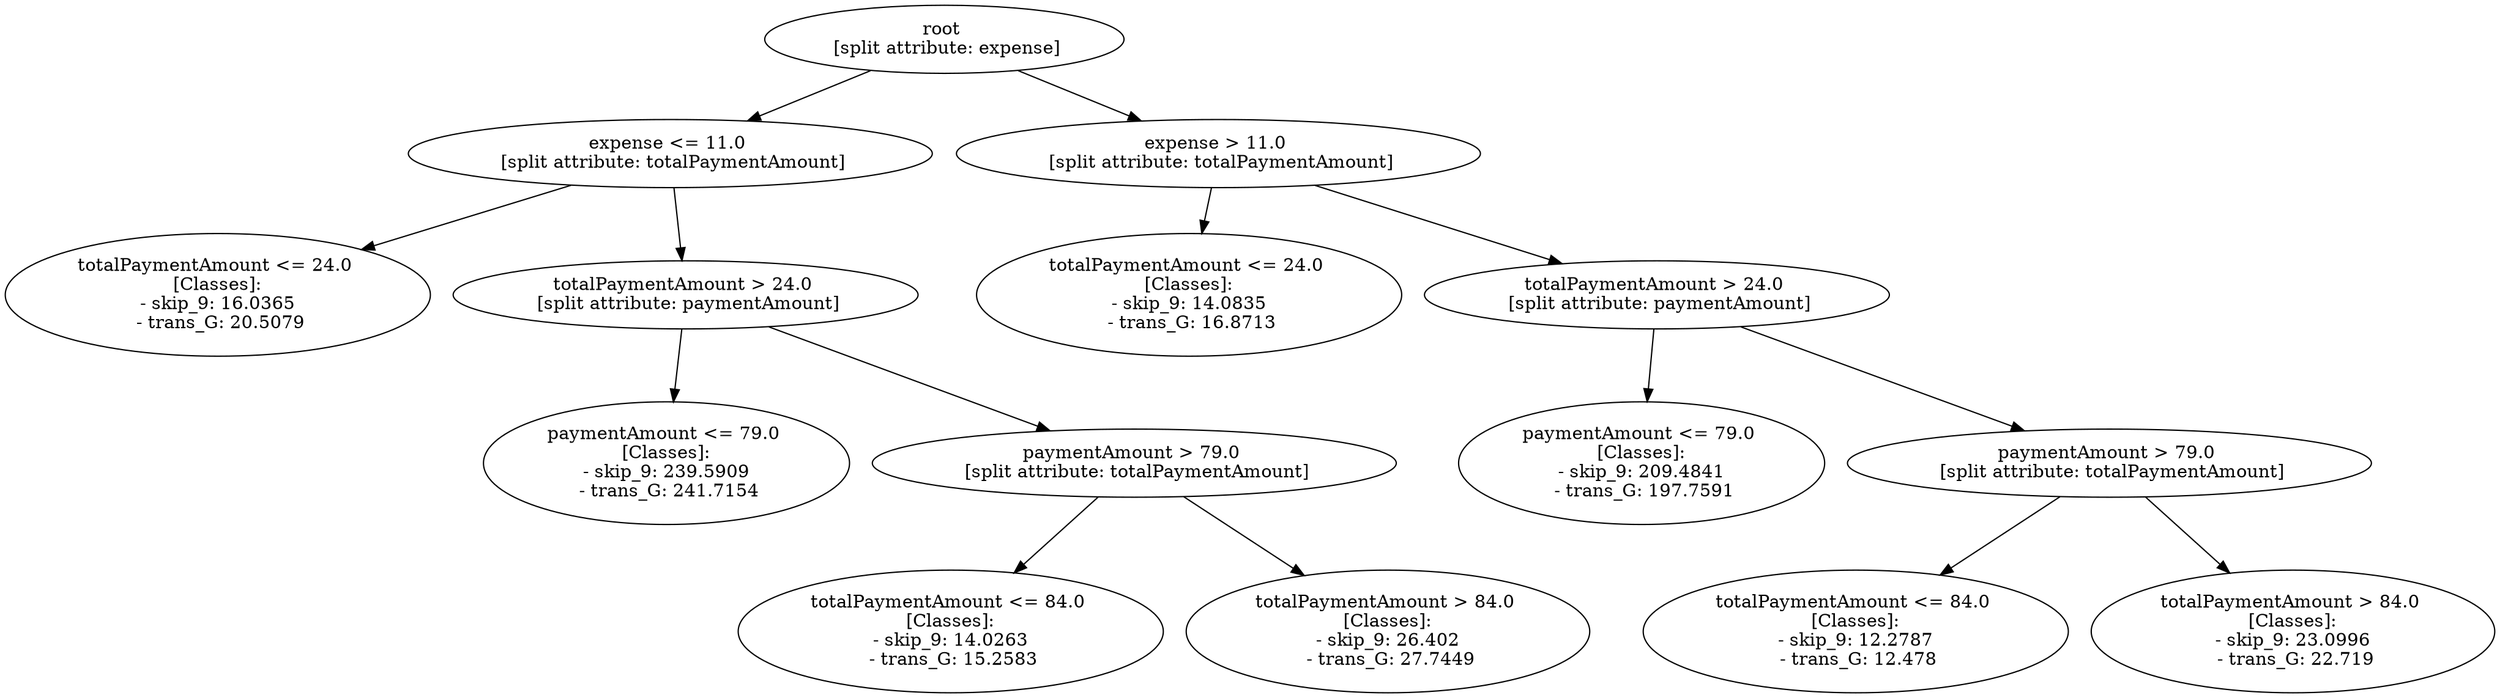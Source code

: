 // Road_Traffic_Fine_Management_Process-p_13-5
digraph "Road_Traffic_Fine_Management_Process-p_13-5" {
	"71f014ce-6d3b-4273-8d59-43271a5f1d72" [label="root 
 [split attribute: expense]"]
	"810bd603-7346-4e7e-a297-a4b86dce52af" [label="expense <= 11.0 
 [split attribute: totalPaymentAmount]"]
	"71f014ce-6d3b-4273-8d59-43271a5f1d72" -> "810bd603-7346-4e7e-a297-a4b86dce52af"
	"67d79c79-72e2-40f1-9d2e-b307efdb0969" [label="totalPaymentAmount <= 24.0 
 [Classes]: 
 - skip_9: 16.0365 
 - trans_G: 20.5079"]
	"810bd603-7346-4e7e-a297-a4b86dce52af" -> "67d79c79-72e2-40f1-9d2e-b307efdb0969"
	"28c2f400-a5ae-44f6-af01-8a4e485b9ac6" [label="totalPaymentAmount > 24.0 
 [split attribute: paymentAmount]"]
	"810bd603-7346-4e7e-a297-a4b86dce52af" -> "28c2f400-a5ae-44f6-af01-8a4e485b9ac6"
	"a26902fa-eb65-4542-ad3a-66a9625af07a" [label="paymentAmount <= 79.0 
 [Classes]: 
 - skip_9: 239.5909 
 - trans_G: 241.7154"]
	"28c2f400-a5ae-44f6-af01-8a4e485b9ac6" -> "a26902fa-eb65-4542-ad3a-66a9625af07a"
	"58e86467-2879-4a28-ad37-2b827a4a4b57" [label="paymentAmount > 79.0 
 [split attribute: totalPaymentAmount]"]
	"28c2f400-a5ae-44f6-af01-8a4e485b9ac6" -> "58e86467-2879-4a28-ad37-2b827a4a4b57"
	"cef5e318-f964-4f31-9bf7-69f95d0bc38d" [label="totalPaymentAmount <= 84.0 
 [Classes]: 
 - skip_9: 14.0263 
 - trans_G: 15.2583"]
	"58e86467-2879-4a28-ad37-2b827a4a4b57" -> "cef5e318-f964-4f31-9bf7-69f95d0bc38d"
	"80a54468-cd62-493b-a2a5-baf134aab849" [label="totalPaymentAmount > 84.0 
 [Classes]: 
 - skip_9: 26.402 
 - trans_G: 27.7449"]
	"58e86467-2879-4a28-ad37-2b827a4a4b57" -> "80a54468-cd62-493b-a2a5-baf134aab849"
	"d21861ce-564a-4b06-9894-819dfef6cb9f" [label="expense > 11.0 
 [split attribute: totalPaymentAmount]"]
	"71f014ce-6d3b-4273-8d59-43271a5f1d72" -> "d21861ce-564a-4b06-9894-819dfef6cb9f"
	"357c477e-c702-4b33-bf66-05deacf0c154" [label="totalPaymentAmount <= 24.0 
 [Classes]: 
 - skip_9: 14.0835 
 - trans_G: 16.8713"]
	"d21861ce-564a-4b06-9894-819dfef6cb9f" -> "357c477e-c702-4b33-bf66-05deacf0c154"
	"d29a019b-3182-4c12-9537-b7708db101b6" [label="totalPaymentAmount > 24.0 
 [split attribute: paymentAmount]"]
	"d21861ce-564a-4b06-9894-819dfef6cb9f" -> "d29a019b-3182-4c12-9537-b7708db101b6"
	"e9118c31-306c-4f4c-b3ae-ae692c8f2a6b" [label="paymentAmount <= 79.0 
 [Classes]: 
 - skip_9: 209.4841 
 - trans_G: 197.7591"]
	"d29a019b-3182-4c12-9537-b7708db101b6" -> "e9118c31-306c-4f4c-b3ae-ae692c8f2a6b"
	"6e4e8009-8af6-4e38-8846-5e183f6f03b3" [label="paymentAmount > 79.0 
 [split attribute: totalPaymentAmount]"]
	"d29a019b-3182-4c12-9537-b7708db101b6" -> "6e4e8009-8af6-4e38-8846-5e183f6f03b3"
	"59f3a56c-cc31-4f97-b7b6-98efa3dbae44" [label="totalPaymentAmount <= 84.0 
 [Classes]: 
 - skip_9: 12.2787 
 - trans_G: 12.478"]
	"6e4e8009-8af6-4e38-8846-5e183f6f03b3" -> "59f3a56c-cc31-4f97-b7b6-98efa3dbae44"
	"c1f983f7-e466-47d4-a6b9-cef488393c9e" [label="totalPaymentAmount > 84.0 
 [Classes]: 
 - skip_9: 23.0996 
 - trans_G: 22.719"]
	"6e4e8009-8af6-4e38-8846-5e183f6f03b3" -> "c1f983f7-e466-47d4-a6b9-cef488393c9e"
}
